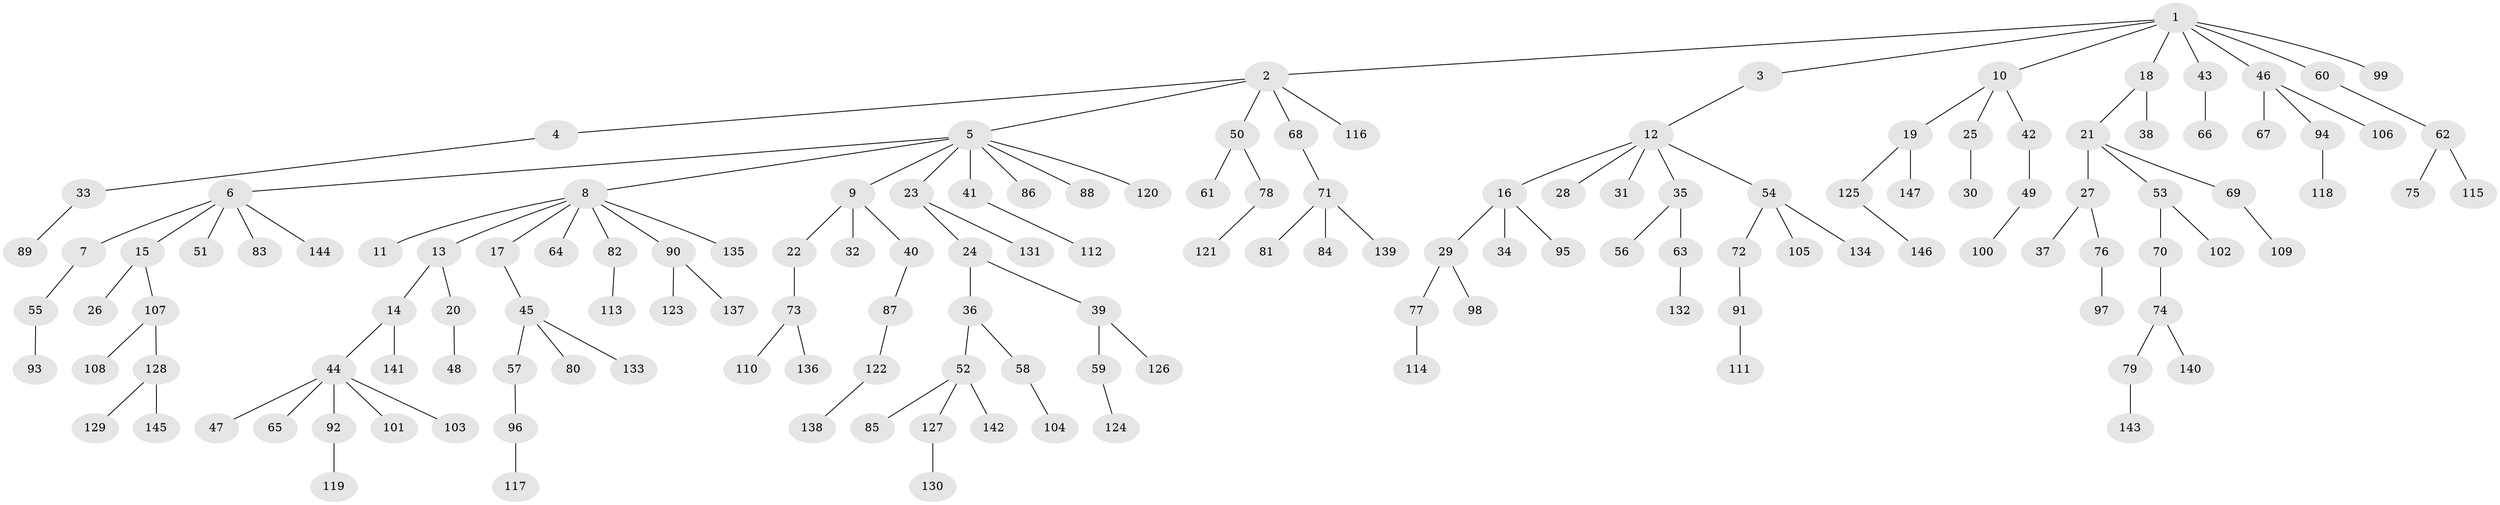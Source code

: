 // coarse degree distribution, {2: 0.30097087378640774, 5: 0.02912621359223301, 4: 0.038834951456310676, 1: 0.4854368932038835, 3: 0.10679611650485436, 6: 0.009708737864077669, 8: 0.009708737864077669, 7: 0.019417475728155338}
// Generated by graph-tools (version 1.1) at 2025/37/03/04/25 23:37:21]
// undirected, 147 vertices, 146 edges
graph export_dot {
  node [color=gray90,style=filled];
  1;
  2;
  3;
  4;
  5;
  6;
  7;
  8;
  9;
  10;
  11;
  12;
  13;
  14;
  15;
  16;
  17;
  18;
  19;
  20;
  21;
  22;
  23;
  24;
  25;
  26;
  27;
  28;
  29;
  30;
  31;
  32;
  33;
  34;
  35;
  36;
  37;
  38;
  39;
  40;
  41;
  42;
  43;
  44;
  45;
  46;
  47;
  48;
  49;
  50;
  51;
  52;
  53;
  54;
  55;
  56;
  57;
  58;
  59;
  60;
  61;
  62;
  63;
  64;
  65;
  66;
  67;
  68;
  69;
  70;
  71;
  72;
  73;
  74;
  75;
  76;
  77;
  78;
  79;
  80;
  81;
  82;
  83;
  84;
  85;
  86;
  87;
  88;
  89;
  90;
  91;
  92;
  93;
  94;
  95;
  96;
  97;
  98;
  99;
  100;
  101;
  102;
  103;
  104;
  105;
  106;
  107;
  108;
  109;
  110;
  111;
  112;
  113;
  114;
  115;
  116;
  117;
  118;
  119;
  120;
  121;
  122;
  123;
  124;
  125;
  126;
  127;
  128;
  129;
  130;
  131;
  132;
  133;
  134;
  135;
  136;
  137;
  138;
  139;
  140;
  141;
  142;
  143;
  144;
  145;
  146;
  147;
  1 -- 2;
  1 -- 3;
  1 -- 10;
  1 -- 18;
  1 -- 43;
  1 -- 46;
  1 -- 60;
  1 -- 99;
  2 -- 4;
  2 -- 5;
  2 -- 50;
  2 -- 68;
  2 -- 116;
  3 -- 12;
  4 -- 33;
  5 -- 6;
  5 -- 8;
  5 -- 9;
  5 -- 23;
  5 -- 41;
  5 -- 86;
  5 -- 88;
  5 -- 120;
  6 -- 7;
  6 -- 15;
  6 -- 51;
  6 -- 83;
  6 -- 144;
  7 -- 55;
  8 -- 11;
  8 -- 13;
  8 -- 17;
  8 -- 64;
  8 -- 82;
  8 -- 90;
  8 -- 135;
  9 -- 22;
  9 -- 32;
  9 -- 40;
  10 -- 19;
  10 -- 25;
  10 -- 42;
  12 -- 16;
  12 -- 28;
  12 -- 31;
  12 -- 35;
  12 -- 54;
  13 -- 14;
  13 -- 20;
  14 -- 44;
  14 -- 141;
  15 -- 26;
  15 -- 107;
  16 -- 29;
  16 -- 34;
  16 -- 95;
  17 -- 45;
  18 -- 21;
  18 -- 38;
  19 -- 125;
  19 -- 147;
  20 -- 48;
  21 -- 27;
  21 -- 53;
  21 -- 69;
  22 -- 73;
  23 -- 24;
  23 -- 131;
  24 -- 36;
  24 -- 39;
  25 -- 30;
  27 -- 37;
  27 -- 76;
  29 -- 77;
  29 -- 98;
  33 -- 89;
  35 -- 56;
  35 -- 63;
  36 -- 52;
  36 -- 58;
  39 -- 59;
  39 -- 126;
  40 -- 87;
  41 -- 112;
  42 -- 49;
  43 -- 66;
  44 -- 47;
  44 -- 65;
  44 -- 92;
  44 -- 101;
  44 -- 103;
  45 -- 57;
  45 -- 80;
  45 -- 133;
  46 -- 67;
  46 -- 94;
  46 -- 106;
  49 -- 100;
  50 -- 61;
  50 -- 78;
  52 -- 85;
  52 -- 127;
  52 -- 142;
  53 -- 70;
  53 -- 102;
  54 -- 72;
  54 -- 105;
  54 -- 134;
  55 -- 93;
  57 -- 96;
  58 -- 104;
  59 -- 124;
  60 -- 62;
  62 -- 75;
  62 -- 115;
  63 -- 132;
  68 -- 71;
  69 -- 109;
  70 -- 74;
  71 -- 81;
  71 -- 84;
  71 -- 139;
  72 -- 91;
  73 -- 110;
  73 -- 136;
  74 -- 79;
  74 -- 140;
  76 -- 97;
  77 -- 114;
  78 -- 121;
  79 -- 143;
  82 -- 113;
  87 -- 122;
  90 -- 123;
  90 -- 137;
  91 -- 111;
  92 -- 119;
  94 -- 118;
  96 -- 117;
  107 -- 108;
  107 -- 128;
  122 -- 138;
  125 -- 146;
  127 -- 130;
  128 -- 129;
  128 -- 145;
}
